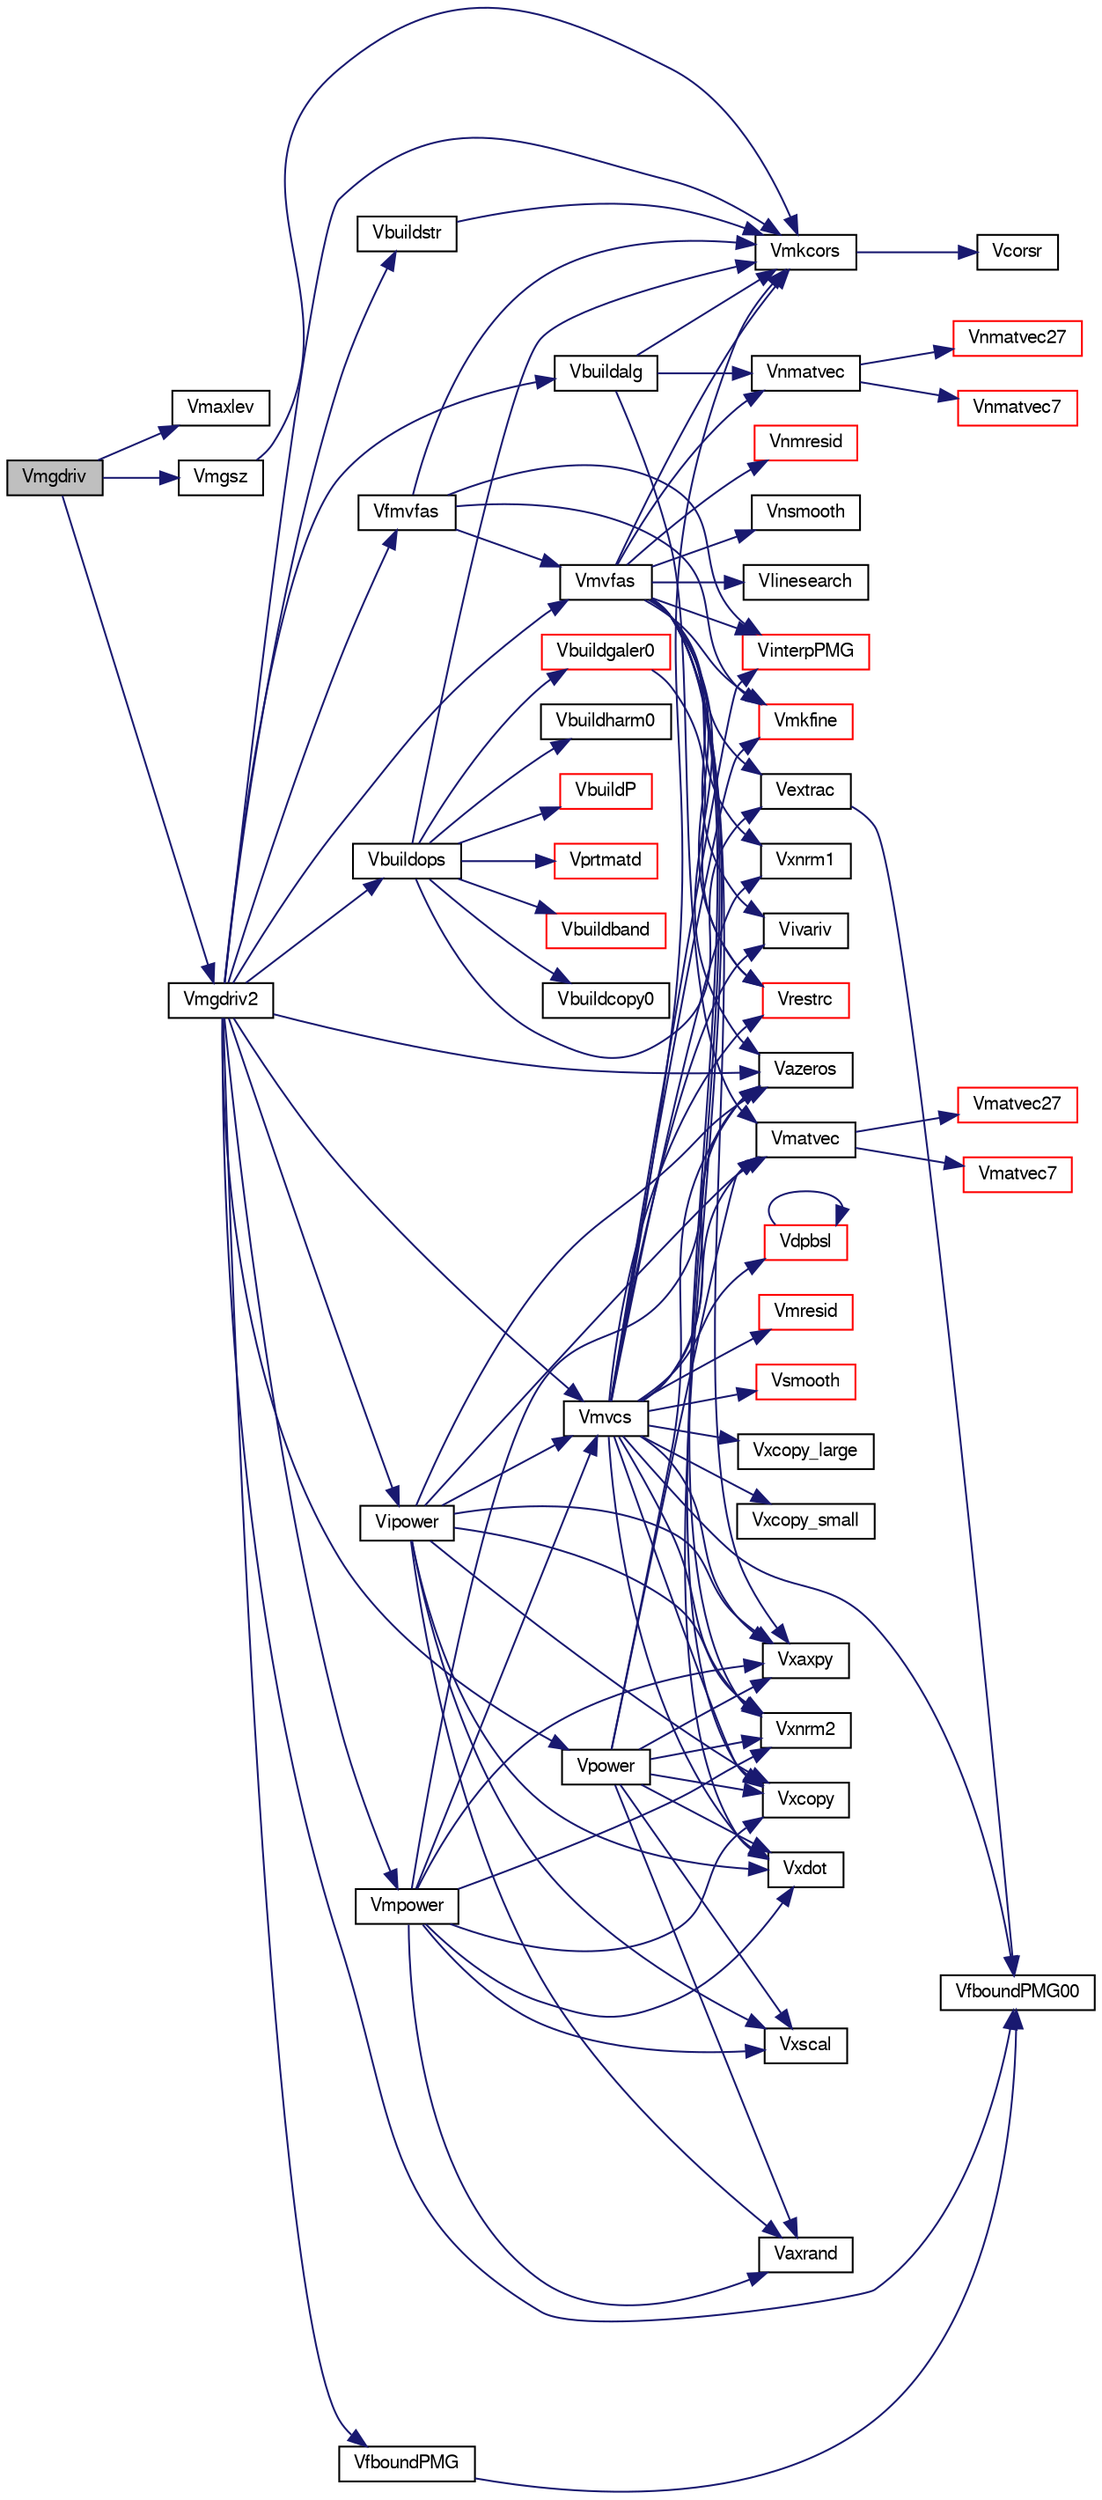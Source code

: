 digraph G
{
  edge [fontname="FreeSans",fontsize="10",labelfontname="FreeSans",labelfontsize="10"];
  node [fontname="FreeSans",fontsize="10",shape=record];
  rankdir=LR;
  Node1 [label="Vmgdriv",height=0.2,width=0.4,color="black", fillcolor="grey75", style="filled" fontcolor="black"];
  Node1 -> Node2 [color="midnightblue",fontsize="10",style="solid",fontname="FreeSans"];
  Node2 [label="Vmaxlev",height=0.2,width=0.4,color="black", fillcolor="white", style="filled",URL="$mgsubd_8h.html#aafeec659ec982b3db15f71bf92698b32",tooltip="Find maximum multigrid possible coarsenning common to three grid sizes."];
  Node1 -> Node3 [color="midnightblue",fontsize="10",style="solid",fontname="FreeSans"];
  Node3 [label="Vmgdriv2",height=0.2,width=0.4,color="black", fillcolor="white", style="filled",URL="$mgdrvd_8c.html#ad88069b85b98b96bcbfbf4bfab67c661",tooltip="Solves the pde using the multi-grid method."];
  Node3 -> Node4 [color="midnightblue",fontsize="10",style="solid",fontname="FreeSans"];
  Node4 [label="Vazeros",height=0.2,width=0.4,color="black", fillcolor="white", style="filled",URL="$mikpckd_8h.html#ad9648f5e231786d88b395ba412063c4b",tooltip="Zero out operation for a grid function, including boundary values."];
  Node3 -> Node5 [color="midnightblue",fontsize="10",style="solid",fontname="FreeSans"];
  Node5 [label="Vbuildalg",height=0.2,width=0.4,color="black", fillcolor="white", style="filled",URL="$mgsubd_8h.html#af5dcda5c3983e745a0e2cae34a4094e4",tooltip="Build RHS algebraically for analysis purposes."];
  Node5 -> Node6 [color="midnightblue",fontsize="10",style="solid",fontname="FreeSans"];
  Node6 [label="Vmatvec",height=0.2,width=0.4,color="black", fillcolor="white", style="filled",URL="$matvecd_8h.html#a3550f412c9793915998671c2c0b8df4f",tooltip="Break the matrix data-structure into diagonals and then call the matrix-vector routine."];
  Node6 -> Node7 [color="midnightblue",fontsize="10",style="solid",fontname="FreeSans"];
  Node7 [label="Vmatvec27",height=0.2,width=0.4,color="red", fillcolor="white", style="filled",URL="$matvecd_8h.html#a20925845b383dba21bf7fb7dafb340b0"];
  Node6 -> Node8 [color="midnightblue",fontsize="10",style="solid",fontname="FreeSans"];
  Node8 [label="Vmatvec7",height=0.2,width=0.4,color="red", fillcolor="white", style="filled",URL="$matvecd_8h.html#ae6b8553ded343f1ee7d0d4011a560141"];
  Node5 -> Node9 [color="midnightblue",fontsize="10",style="solid",fontname="FreeSans"];
  Node9 [label="Vmkcors",height=0.2,width=0.4,color="black", fillcolor="white", style="filled",URL="$mgsubd_8h.html#abb5cb28581c88bf4adaab11d35484ac7",tooltip="Coarsen a grid Compute the number of grid points in the coarser grid, given the number of grid points..."];
  Node9 -> Node10 [color="midnightblue",fontsize="10",style="solid",fontname="FreeSans"];
  Node10 [label="Vcorsr",height=0.2,width=0.4,color="black", fillcolor="white", style="filled",URL="$mgsubd_8h.html#aec1ae6e963b514a637ca71305e332856",tooltip="Coarsen a grid Compute the number of grid points in the coarser grid, given the number of grid points..."];
  Node5 -> Node11 [color="midnightblue",fontsize="10",style="solid",fontname="FreeSans"];
  Node11 [label="Vnmatvec",height=0.2,width=0.4,color="black", fillcolor="white", style="filled",URL="$matvecd_8h.html#afbd34b881d565b9bba4cf515e55519c8",tooltip="Break the matrix data-structure into diagonals and then call the matrix-vector routine."];
  Node11 -> Node12 [color="midnightblue",fontsize="10",style="solid",fontname="FreeSans"];
  Node12 [label="Vnmatvec27",height=0.2,width=0.4,color="red", fillcolor="white", style="filled",URL="$matvecd_8h.html#acfb01799db27c9a74dd7925a8a836dbd"];
  Node11 -> Node13 [color="midnightblue",fontsize="10",style="solid",fontname="FreeSans"];
  Node13 [label="Vnmatvec7",height=0.2,width=0.4,color="red", fillcolor="white", style="filled",URL="$matvecd_8h.html#a932505d663cc398b4f553290fcabd3d0"];
  Node3 -> Node14 [color="midnightblue",fontsize="10",style="solid",fontname="FreeSans"];
  Node14 [label="Vbuildops",height=0.2,width=0.4,color="black", fillcolor="white", style="filled",URL="$mgsubd_8h.html#a1ae001bade7ef2006a2fd9de15b9c7e3",tooltip="Build operators, boundary arrays, modify affine vectors ido==0: do only fine level ido==1: do only co..."];
  Node14 -> Node15 [color="midnightblue",fontsize="10",style="solid",fontname="FreeSans"];
  Node15 [label="Vbuildband",height=0.2,width=0.4,color="red", fillcolor="white", style="filled",URL="$build_bd_8h.html#a2df5349f181d18f4c8760d154face9a9",tooltip="Build and factor a banded matrix given a matrix in diagonal form."];
  Node14 -> Node16 [color="midnightblue",fontsize="10",style="solid",fontname="FreeSans"];
  Node16 [label="Vbuildcopy0",height=0.2,width=0.4,color="black", fillcolor="white", style="filled",URL="$mgsubd_8h.html#af869cb57ae08d0bcdaf96f5ee29c701a",tooltip="Produce information for a coarser grid. Also harmonically average the problem coefficients."];
  Node14 -> Node17 [color="midnightblue",fontsize="10",style="solid",fontname="FreeSans"];
  Node17 [label="Vbuildgaler0",height=0.2,width=0.4,color="red", fillcolor="white", style="filled",URL="$mgsubd_8h.html#ac3878a7358faf90a4e0e0067f0961a37",tooltip="Form the Galerkin coarse grid system."];
  Node17 -> Node18 [color="midnightblue",fontsize="10",style="solid",fontname="FreeSans"];
  Node18 [label="Vrestrc",height=0.2,width=0.4,color="red", fillcolor="white", style="filled",URL="$matvecd_8h.html#aede4c916a1698890f6fdbda54778d491",tooltip="Apply the restriction operator."];
  Node14 -> Node19 [color="midnightblue",fontsize="10",style="solid",fontname="FreeSans"];
  Node19 [label="Vbuildharm0",height=0.2,width=0.4,color="black", fillcolor="white", style="filled",URL="$mgsubd_8h.html#ab81768f9181b9bdfeab930b957a7c26c",tooltip="Produce information for a coarser grid. Also harmonically average the problem coefficients."];
  Node14 -> Node20 [color="midnightblue",fontsize="10",style="solid",fontname="FreeSans"];
  Node20 [label="VbuildP",height=0.2,width=0.4,color="red", fillcolor="white", style="filled",URL="$build_pd_8h.html#a7de05fbf33504a49c87628ef9a58b26f"];
  Node14 -> Node21 [color="midnightblue",fontsize="10",style="solid",fontname="FreeSans"];
  Node21 [label="Vextrac",height=0.2,width=0.4,color="black", fillcolor="white", style="filled",URL="$matvecd_8h.html#afa446fbf1bb85646b186469db9768ab8",tooltip="Simple injection of a fine grid function into coarse grid."];
  Node21 -> Node22 [color="midnightblue",fontsize="10",style="solid",fontname="FreeSans"];
  Node22 [label="VfboundPMG00",height=0.2,width=0.4,color="black", fillcolor="white", style="filled",URL="$mikpckd_8h.html#aa5cd2792bb251ae2ee940d0b7de06a42",tooltip="Initialize a grid function to have a zero boundary value."];
  Node14 -> Node9 [color="midnightblue",fontsize="10",style="solid",fontname="FreeSans"];
  Node14 -> Node23 [color="midnightblue",fontsize="10",style="solid",fontname="FreeSans"];
  Node23 [label="Vprtmatd",height=0.2,width=0.4,color="red", fillcolor="white", style="filled",URL="$mikpckd_8h.html#a4bf7ed81bbcfc630677a68ff3ef78570"];
  Node3 -> Node24 [color="midnightblue",fontsize="10",style="solid",fontname="FreeSans"];
  Node24 [label="Vbuildstr",height=0.2,width=0.4,color="black", fillcolor="white", style="filled",URL="$mgsubd_8h.html#a81ac80afc08fb27607efdc5c9e97ceaa",tooltip="Build the nexted operator framework in the array iz."];
  Node24 -> Node9 [color="midnightblue",fontsize="10",style="solid",fontname="FreeSans"];
  Node3 -> Node25 [color="midnightblue",fontsize="10",style="solid",fontname="FreeSans"];
  Node25 [label="VfboundPMG",height=0.2,width=0.4,color="black", fillcolor="white", style="filled",URL="$mikpckd_8h.html#a04aca6300210f7c190bda51d25fe2bd4",tooltip="Initialize a grid function to have a certain boundary value,."];
  Node25 -> Node22 [color="midnightblue",fontsize="10",style="solid",fontname="FreeSans"];
  Node3 -> Node22 [color="midnightblue",fontsize="10",style="solid",fontname="FreeSans"];
  Node3 -> Node26 [color="midnightblue",fontsize="10",style="solid",fontname="FreeSans"];
  Node26 [label="Vfmvfas",height=0.2,width=0.4,color="black", fillcolor="white", style="filled",URL="$mgfasd_8h.html#a0360523d2daeac53745490415dd01e8c",tooltip="Nested iteration for a nonlinear multilevel method. Algorithm: nonlinear multigrid iteration (fas)..."];
  Node26 -> Node27 [color="midnightblue",fontsize="10",style="solid",fontname="FreeSans"];
  Node27 [label="VinterpPMG",height=0.2,width=0.4,color="red", fillcolor="white", style="filled",URL="$matvecd_8h.html#a9c1d062d8b452deeffc8e759fdc8f246",tooltip="Apply the prolongation operator."];
  Node26 -> Node9 [color="midnightblue",fontsize="10",style="solid",fontname="FreeSans"];
  Node26 -> Node28 [color="midnightblue",fontsize="10",style="solid",fontname="FreeSans"];
  Node28 [label="Vmkfine",height=0.2,width=0.4,color="red", fillcolor="white", style="filled",URL="$mgsubd_8h.html#a7b0bd272745e2c31bf1ebc11a8d40b2d",tooltip="Refine a grid Compute the number of grid points in the finer grid, given the number of grid points in..."];
  Node26 -> Node29 [color="midnightblue",fontsize="10",style="solid",fontname="FreeSans"];
  Node29 [label="Vmvfas",height=0.2,width=0.4,color="black", fillcolor="white", style="filled",URL="$mgfasd_8h.html#a671353778588b9a4c30522ed882a161e",tooltip="Nonlinear multilevel method."];
  Node29 -> Node4 [color="midnightblue",fontsize="10",style="solid",fontname="FreeSans"];
  Node29 -> Node21 [color="midnightblue",fontsize="10",style="solid",fontname="FreeSans"];
  Node29 -> Node27 [color="midnightblue",fontsize="10",style="solid",fontname="FreeSans"];
  Node29 -> Node30 [color="midnightblue",fontsize="10",style="solid",fontname="FreeSans"];
  Node30 [label="Vivariv",height=0.2,width=0.4,color="black", fillcolor="white", style="filled",URL="$mgsubd_8h.html#ae48ff034897f3c1c594d8873c730fe8b",tooltip="Coarsen a single dimension of a grid Compute the number of grid points in the coarser grid..."];
  Node29 -> Node31 [color="midnightblue",fontsize="10",style="solid",fontname="FreeSans"];
  Node31 [label="Vlinesearch",height=0.2,width=0.4,color="black", fillcolor="white", style="filled",URL="$mikpckd_8h.html#a0bf03c8d451c3256efa8b3b9c9db1831"];
  Node29 -> Node9 [color="midnightblue",fontsize="10",style="solid",fontname="FreeSans"];
  Node29 -> Node28 [color="midnightblue",fontsize="10",style="solid",fontname="FreeSans"];
  Node29 -> Node11 [color="midnightblue",fontsize="10",style="solid",fontname="FreeSans"];
  Node29 -> Node32 [color="midnightblue",fontsize="10",style="solid",fontname="FreeSans"];
  Node32 [label="Vnmresid",height=0.2,width=0.4,color="red", fillcolor="white", style="filled",URL="$matvecd_8h.html#acb2fd32fc0aa12d56b7620ae0a7712e1",tooltip="Break the matrix data-structure into diagonals and then call the residual routine."];
  Node29 -> Node33 [color="midnightblue",fontsize="10",style="solid",fontname="FreeSans"];
  Node33 [label="Vnsmooth",height=0.2,width=0.4,color="black", fillcolor="white", style="filled",URL="$smoothd_8h.html#a423f66e215b77f2d9e4e0569cf36b9c8",tooltip="call the appropriate non-linear smoothing routine."];
  Node29 -> Node18 [color="midnightblue",fontsize="10",style="solid",fontname="FreeSans"];
  Node29 -> Node34 [color="midnightblue",fontsize="10",style="solid",fontname="FreeSans"];
  Node34 [label="Vxaxpy",height=0.2,width=0.4,color="black", fillcolor="white", style="filled",URL="$mikpckd_8h.html#ac453601512aae1d82a7bf7c14326f0b6",tooltip="saxpy operation for a grid function with boundary values."];
  Node29 -> Node35 [color="midnightblue",fontsize="10",style="solid",fontname="FreeSans"];
  Node35 [label="Vxcopy",height=0.2,width=0.4,color="black", fillcolor="white", style="filled",URL="$mikpckd_8h.html#a964d91008dba76f460e36b9a207fb2af",tooltip="Copy operation for a grid function with boundary values. Quite simply copies one 3d matrix to another..."];
  Node29 -> Node36 [color="midnightblue",fontsize="10",style="solid",fontname="FreeSans"];
  Node36 [label="Vxdot",height=0.2,width=0.4,color="black", fillcolor="white", style="filled",URL="$mikpckd_8h.html#a3f117cfb2336b1291164ef351dd2bd69",tooltip="Inner product operation for a grid function with boundary values."];
  Node29 -> Node37 [color="midnightblue",fontsize="10",style="solid",fontname="FreeSans"];
  Node37 [label="Vxnrm1",height=0.2,width=0.4,color="black", fillcolor="white", style="filled",URL="$mikpckd_8h.html#ae89d002951e3c000702b22cc44bc9b3c",tooltip="Norm operation for a grid function with boundary values."];
  Node29 -> Node38 [color="midnightblue",fontsize="10",style="solid",fontname="FreeSans"];
  Node38 [label="Vxnrm2",height=0.2,width=0.4,color="black", fillcolor="white", style="filled",URL="$mikpckd_8h.html#ac7a7f2c804a247ec8b5aea45058e1d26",tooltip="Norm operation for a grid function with boundary values."];
  Node3 -> Node39 [color="midnightblue",fontsize="10",style="solid",fontname="FreeSans"];
  Node39 [label="Vipower",height=0.2,width=0.4,color="black", fillcolor="white", style="filled",URL="$powerd_8h.html#a216315908e761d09584f0f4a6613132c",tooltip="Standard inverse power method for minimum eigenvalue estimation."];
  Node39 -> Node40 [color="midnightblue",fontsize="10",style="solid",fontname="FreeSans"];
  Node40 [label="Vaxrand",height=0.2,width=0.4,color="black", fillcolor="white", style="filled",URL="$mikpckd_8h.html#a0cc1b42e9c573d4c0b960afda283b0b1",tooltip="Fill grid function with random values, including boundary values."];
  Node39 -> Node4 [color="midnightblue",fontsize="10",style="solid",fontname="FreeSans"];
  Node39 -> Node6 [color="midnightblue",fontsize="10",style="solid",fontname="FreeSans"];
  Node39 -> Node41 [color="midnightblue",fontsize="10",style="solid",fontname="FreeSans"];
  Node41 [label="Vmvcs",height=0.2,width=0.4,color="black", fillcolor="white", style="filled",URL="$mgcsd_8h.html#ab7f955448bd40d97f3b1b3ac91b9f21c",tooltip="Screaming linear multilevel method."];
  Node41 -> Node4 [color="midnightblue",fontsize="10",style="solid",fontname="FreeSans"];
  Node41 -> Node42 [color="midnightblue",fontsize="10",style="solid",fontname="FreeSans"];
  Node42 [label="Vdpbsl",height=0.2,width=0.4,color="red", fillcolor="white", style="filled",URL="$mlinpckd_8h.html#aa6b1f5bd8bb97680316ad7b55559b016",tooltip="Solves the double precision symmetric positive definite band system A*X = B using the factors compute..."];
  Node42 -> Node42 [color="midnightblue",fontsize="10",style="solid",fontname="FreeSans"];
  Node41 -> Node22 [color="midnightblue",fontsize="10",style="solid",fontname="FreeSans"];
  Node41 -> Node27 [color="midnightblue",fontsize="10",style="solid",fontname="FreeSans"];
  Node41 -> Node30 [color="midnightblue",fontsize="10",style="solid",fontname="FreeSans"];
  Node41 -> Node6 [color="midnightblue",fontsize="10",style="solid",fontname="FreeSans"];
  Node41 -> Node9 [color="midnightblue",fontsize="10",style="solid",fontname="FreeSans"];
  Node41 -> Node28 [color="midnightblue",fontsize="10",style="solid",fontname="FreeSans"];
  Node41 -> Node43 [color="midnightblue",fontsize="10",style="solid",fontname="FreeSans"];
  Node43 [label="Vmresid",height=0.2,width=0.4,color="red", fillcolor="white", style="filled",URL="$matvecd_8h.html#aaa7843124ee62ccb6d9469363a8cd6a6",tooltip="Break the matrix data-structure into diagonals and then call the residual routine."];
  Node41 -> Node18 [color="midnightblue",fontsize="10",style="solid",fontname="FreeSans"];
  Node41 -> Node44 [color="midnightblue",fontsize="10",style="solid",fontname="FreeSans"];
  Node44 [label="Vsmooth",height=0.2,width=0.4,color="red", fillcolor="white", style="filled",URL="$smoothd_8h.html#a7f469e5b5661e8c176889cde7bed8175",tooltip="call the appropriate linear smoothing routine."];
  Node41 -> Node34 [color="midnightblue",fontsize="10",style="solid",fontname="FreeSans"];
  Node41 -> Node35 [color="midnightblue",fontsize="10",style="solid",fontname="FreeSans"];
  Node41 -> Node45 [color="midnightblue",fontsize="10",style="solid",fontname="FreeSans"];
  Node45 [label="Vxcopy_large",height=0.2,width=0.4,color="black", fillcolor="white", style="filled",URL="$mikpckd_8h.html#af2989f16a64132f085943e0cafca0c5d",tooltip="Copy operation for a grid function with boundary values. Quite simply copies one 3d matrix to another..."];
  Node41 -> Node46 [color="midnightblue",fontsize="10",style="solid",fontname="FreeSans"];
  Node46 [label="Vxcopy_small",height=0.2,width=0.4,color="black", fillcolor="white", style="filled",URL="$mikpckd_8h.html#a6243a4021fb62c2ca1008c747ff8dd7f",tooltip="Copy operation for a grid function with boundary values. Quite simply copies one 3d matrix to another..."];
  Node41 -> Node36 [color="midnightblue",fontsize="10",style="solid",fontname="FreeSans"];
  Node41 -> Node37 [color="midnightblue",fontsize="10",style="solid",fontname="FreeSans"];
  Node41 -> Node38 [color="midnightblue",fontsize="10",style="solid",fontname="FreeSans"];
  Node39 -> Node34 [color="midnightblue",fontsize="10",style="solid",fontname="FreeSans"];
  Node39 -> Node35 [color="midnightblue",fontsize="10",style="solid",fontname="FreeSans"];
  Node39 -> Node36 [color="midnightblue",fontsize="10",style="solid",fontname="FreeSans"];
  Node39 -> Node38 [color="midnightblue",fontsize="10",style="solid",fontname="FreeSans"];
  Node39 -> Node47 [color="midnightblue",fontsize="10",style="solid",fontname="FreeSans"];
  Node47 [label="Vxscal",height=0.2,width=0.4,color="black", fillcolor="white", style="filled",URL="$mikpckd_8h.html#a678a92f4fb3447e6dbbc97bef28e160e",tooltip="Scale operation for a grid function with boundary values."];
  Node3 -> Node9 [color="midnightblue",fontsize="10",style="solid",fontname="FreeSans"];
  Node3 -> Node48 [color="midnightblue",fontsize="10",style="solid",fontname="FreeSans"];
  Node48 [label="Vmpower",height=0.2,width=0.4,color="black", fillcolor="white", style="filled",URL="$powerd_8h.html#a5240f02110d5da3a8952817913fffcbd"];
  Node48 -> Node40 [color="midnightblue",fontsize="10",style="solid",fontname="FreeSans"];
  Node48 -> Node4 [color="midnightblue",fontsize="10",style="solid",fontname="FreeSans"];
  Node48 -> Node41 [color="midnightblue",fontsize="10",style="solid",fontname="FreeSans"];
  Node48 -> Node34 [color="midnightblue",fontsize="10",style="solid",fontname="FreeSans"];
  Node48 -> Node35 [color="midnightblue",fontsize="10",style="solid",fontname="FreeSans"];
  Node48 -> Node36 [color="midnightblue",fontsize="10",style="solid",fontname="FreeSans"];
  Node48 -> Node38 [color="midnightblue",fontsize="10",style="solid",fontname="FreeSans"];
  Node48 -> Node47 [color="midnightblue",fontsize="10",style="solid",fontname="FreeSans"];
  Node3 -> Node41 [color="midnightblue",fontsize="10",style="solid",fontname="FreeSans"];
  Node3 -> Node29 [color="midnightblue",fontsize="10",style="solid",fontname="FreeSans"];
  Node3 -> Node49 [color="midnightblue",fontsize="10",style="solid",fontname="FreeSans"];
  Node49 [label="Vpower",height=0.2,width=0.4,color="black", fillcolor="white", style="filled",URL="$powerd_8h.html#adbff80ddaeeb1efd8ad2a9cd1cfad1da",tooltip="Standard power method for maximum eigenvalue estimation of a matrix c* c*."];
  Node49 -> Node40 [color="midnightblue",fontsize="10",style="solid",fontname="FreeSans"];
  Node49 -> Node4 [color="midnightblue",fontsize="10",style="solid",fontname="FreeSans"];
  Node49 -> Node6 [color="midnightblue",fontsize="10",style="solid",fontname="FreeSans"];
  Node49 -> Node34 [color="midnightblue",fontsize="10",style="solid",fontname="FreeSans"];
  Node49 -> Node35 [color="midnightblue",fontsize="10",style="solid",fontname="FreeSans"];
  Node49 -> Node36 [color="midnightblue",fontsize="10",style="solid",fontname="FreeSans"];
  Node49 -> Node38 [color="midnightblue",fontsize="10",style="solid",fontname="FreeSans"];
  Node49 -> Node47 [color="midnightblue",fontsize="10",style="solid",fontname="FreeSans"];
  Node1 -> Node50 [color="midnightblue",fontsize="10",style="solid",fontname="FreeSans"];
  Node50 [label="Vmgsz",height=0.2,width=0.4,color="black", fillcolor="white", style="filled",URL="$mgdrvd_8c.html#a5f5b52099b346692aaa497a701395d7e",tooltip="This routine computes the required sizes of the real and integer work arrays for the multigrid code..."];
  Node50 -> Node9 [color="midnightblue",fontsize="10",style="solid",fontname="FreeSans"];
}

